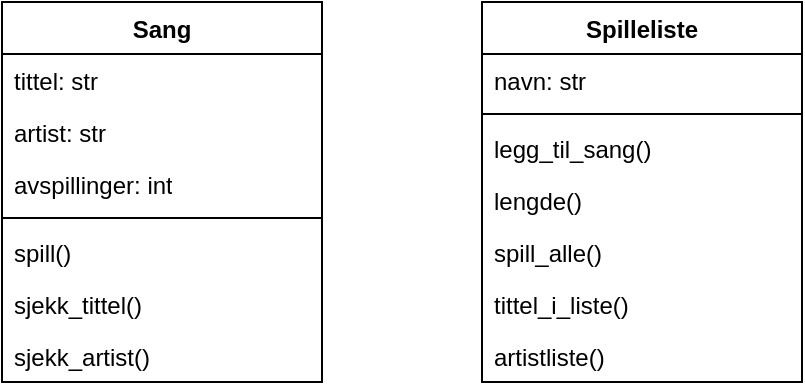 <mxfile version="22.1.2" type="device">
  <diagram name="Page-1" id="K7FEha8QZX8uN8cAEX9k">
    <mxGraphModel dx="794" dy="503" grid="1" gridSize="10" guides="1" tooltips="1" connect="1" arrows="1" fold="1" page="1" pageScale="1" pageWidth="827" pageHeight="1169" math="0" shadow="0">
      <root>
        <mxCell id="0" />
        <mxCell id="1" parent="0" />
        <mxCell id="XIoauO460TQ1Bk5iYX9u-1" value="Sang" style="swimlane;fontStyle=1;align=center;verticalAlign=top;childLayout=stackLayout;horizontal=1;startSize=26;horizontalStack=0;resizeParent=1;resizeParentMax=0;resizeLast=0;collapsible=1;marginBottom=0;whiteSpace=wrap;html=1;" vertex="1" parent="1">
          <mxGeometry x="40" y="40" width="160" height="190" as="geometry" />
        </mxCell>
        <mxCell id="XIoauO460TQ1Bk5iYX9u-2" value="tittel: str" style="text;strokeColor=none;fillColor=none;align=left;verticalAlign=top;spacingLeft=4;spacingRight=4;overflow=hidden;rotatable=0;points=[[0,0.5],[1,0.5]];portConstraint=eastwest;whiteSpace=wrap;html=1;" vertex="1" parent="XIoauO460TQ1Bk5iYX9u-1">
          <mxGeometry y="26" width="160" height="26" as="geometry" />
        </mxCell>
        <mxCell id="XIoauO460TQ1Bk5iYX9u-6" value="artist: str" style="text;strokeColor=none;fillColor=none;align=left;verticalAlign=top;spacingLeft=4;spacingRight=4;overflow=hidden;rotatable=0;points=[[0,0.5],[1,0.5]];portConstraint=eastwest;whiteSpace=wrap;html=1;" vertex="1" parent="XIoauO460TQ1Bk5iYX9u-1">
          <mxGeometry y="52" width="160" height="26" as="geometry" />
        </mxCell>
        <mxCell id="XIoauO460TQ1Bk5iYX9u-5" value="avspillinger: int" style="text;strokeColor=none;fillColor=none;align=left;verticalAlign=top;spacingLeft=4;spacingRight=4;overflow=hidden;rotatable=0;points=[[0,0.5],[1,0.5]];portConstraint=eastwest;whiteSpace=wrap;html=1;" vertex="1" parent="XIoauO460TQ1Bk5iYX9u-1">
          <mxGeometry y="78" width="160" height="26" as="geometry" />
        </mxCell>
        <mxCell id="XIoauO460TQ1Bk5iYX9u-3" value="" style="line;strokeWidth=1;fillColor=none;align=left;verticalAlign=middle;spacingTop=-1;spacingLeft=3;spacingRight=3;rotatable=0;labelPosition=right;points=[];portConstraint=eastwest;strokeColor=inherit;" vertex="1" parent="XIoauO460TQ1Bk5iYX9u-1">
          <mxGeometry y="104" width="160" height="8" as="geometry" />
        </mxCell>
        <mxCell id="XIoauO460TQ1Bk5iYX9u-4" value="spill()" style="text;strokeColor=none;fillColor=none;align=left;verticalAlign=top;spacingLeft=4;spacingRight=4;overflow=hidden;rotatable=0;points=[[0,0.5],[1,0.5]];portConstraint=eastwest;whiteSpace=wrap;html=1;" vertex="1" parent="XIoauO460TQ1Bk5iYX9u-1">
          <mxGeometry y="112" width="160" height="26" as="geometry" />
        </mxCell>
        <mxCell id="XIoauO460TQ1Bk5iYX9u-7" value="sjekk_tittel()" style="text;strokeColor=none;fillColor=none;align=left;verticalAlign=top;spacingLeft=4;spacingRight=4;overflow=hidden;rotatable=0;points=[[0,0.5],[1,0.5]];portConstraint=eastwest;whiteSpace=wrap;html=1;" vertex="1" parent="XIoauO460TQ1Bk5iYX9u-1">
          <mxGeometry y="138" width="160" height="26" as="geometry" />
        </mxCell>
        <mxCell id="XIoauO460TQ1Bk5iYX9u-9" value="sjekk_artist()" style="text;strokeColor=none;fillColor=none;align=left;verticalAlign=top;spacingLeft=4;spacingRight=4;overflow=hidden;rotatable=0;points=[[0,0.5],[1,0.5]];portConstraint=eastwest;whiteSpace=wrap;html=1;" vertex="1" parent="XIoauO460TQ1Bk5iYX9u-1">
          <mxGeometry y="164" width="160" height="26" as="geometry" />
        </mxCell>
        <mxCell id="XIoauO460TQ1Bk5iYX9u-10" value="Spilleliste" style="swimlane;fontStyle=1;align=center;verticalAlign=top;childLayout=stackLayout;horizontal=1;startSize=26;horizontalStack=0;resizeParent=1;resizeParentMax=0;resizeLast=0;collapsible=1;marginBottom=0;whiteSpace=wrap;html=1;" vertex="1" parent="1">
          <mxGeometry x="280" y="40" width="160" height="190" as="geometry" />
        </mxCell>
        <mxCell id="XIoauO460TQ1Bk5iYX9u-11" value="navn: str" style="text;strokeColor=none;fillColor=none;align=left;verticalAlign=top;spacingLeft=4;spacingRight=4;overflow=hidden;rotatable=0;points=[[0,0.5],[1,0.5]];portConstraint=eastwest;whiteSpace=wrap;html=1;" vertex="1" parent="XIoauO460TQ1Bk5iYX9u-10">
          <mxGeometry y="26" width="160" height="26" as="geometry" />
        </mxCell>
        <mxCell id="XIoauO460TQ1Bk5iYX9u-12" value="" style="line;strokeWidth=1;fillColor=none;align=left;verticalAlign=middle;spacingTop=-1;spacingLeft=3;spacingRight=3;rotatable=0;labelPosition=right;points=[];portConstraint=eastwest;strokeColor=inherit;" vertex="1" parent="XIoauO460TQ1Bk5iYX9u-10">
          <mxGeometry y="52" width="160" height="8" as="geometry" />
        </mxCell>
        <mxCell id="XIoauO460TQ1Bk5iYX9u-13" value="legg_til_sang()" style="text;strokeColor=none;fillColor=none;align=left;verticalAlign=top;spacingLeft=4;spacingRight=4;overflow=hidden;rotatable=0;points=[[0,0.5],[1,0.5]];portConstraint=eastwest;whiteSpace=wrap;html=1;" vertex="1" parent="XIoauO460TQ1Bk5iYX9u-10">
          <mxGeometry y="60" width="160" height="26" as="geometry" />
        </mxCell>
        <mxCell id="XIoauO460TQ1Bk5iYX9u-17" value="lengde()" style="text;strokeColor=none;fillColor=none;align=left;verticalAlign=top;spacingLeft=4;spacingRight=4;overflow=hidden;rotatable=0;points=[[0,0.5],[1,0.5]];portConstraint=eastwest;whiteSpace=wrap;html=1;" vertex="1" parent="XIoauO460TQ1Bk5iYX9u-10">
          <mxGeometry y="86" width="160" height="26" as="geometry" />
        </mxCell>
        <mxCell id="XIoauO460TQ1Bk5iYX9u-16" value="spill_alle()" style="text;strokeColor=none;fillColor=none;align=left;verticalAlign=top;spacingLeft=4;spacingRight=4;overflow=hidden;rotatable=0;points=[[0,0.5],[1,0.5]];portConstraint=eastwest;whiteSpace=wrap;html=1;" vertex="1" parent="XIoauO460TQ1Bk5iYX9u-10">
          <mxGeometry y="112" width="160" height="26" as="geometry" />
        </mxCell>
        <mxCell id="XIoauO460TQ1Bk5iYX9u-15" value="tittel_i_liste()" style="text;strokeColor=none;fillColor=none;align=left;verticalAlign=top;spacingLeft=4;spacingRight=4;overflow=hidden;rotatable=0;points=[[0,0.5],[1,0.5]];portConstraint=eastwest;whiteSpace=wrap;html=1;" vertex="1" parent="XIoauO460TQ1Bk5iYX9u-10">
          <mxGeometry y="138" width="160" height="26" as="geometry" />
        </mxCell>
        <mxCell id="XIoauO460TQ1Bk5iYX9u-20" value="artistliste()" style="text;strokeColor=none;fillColor=none;align=left;verticalAlign=top;spacingLeft=4;spacingRight=4;overflow=hidden;rotatable=0;points=[[0,0.5],[1,0.5]];portConstraint=eastwest;whiteSpace=wrap;html=1;" vertex="1" parent="XIoauO460TQ1Bk5iYX9u-10">
          <mxGeometry y="164" width="160" height="26" as="geometry" />
        </mxCell>
      </root>
    </mxGraphModel>
  </diagram>
</mxfile>

